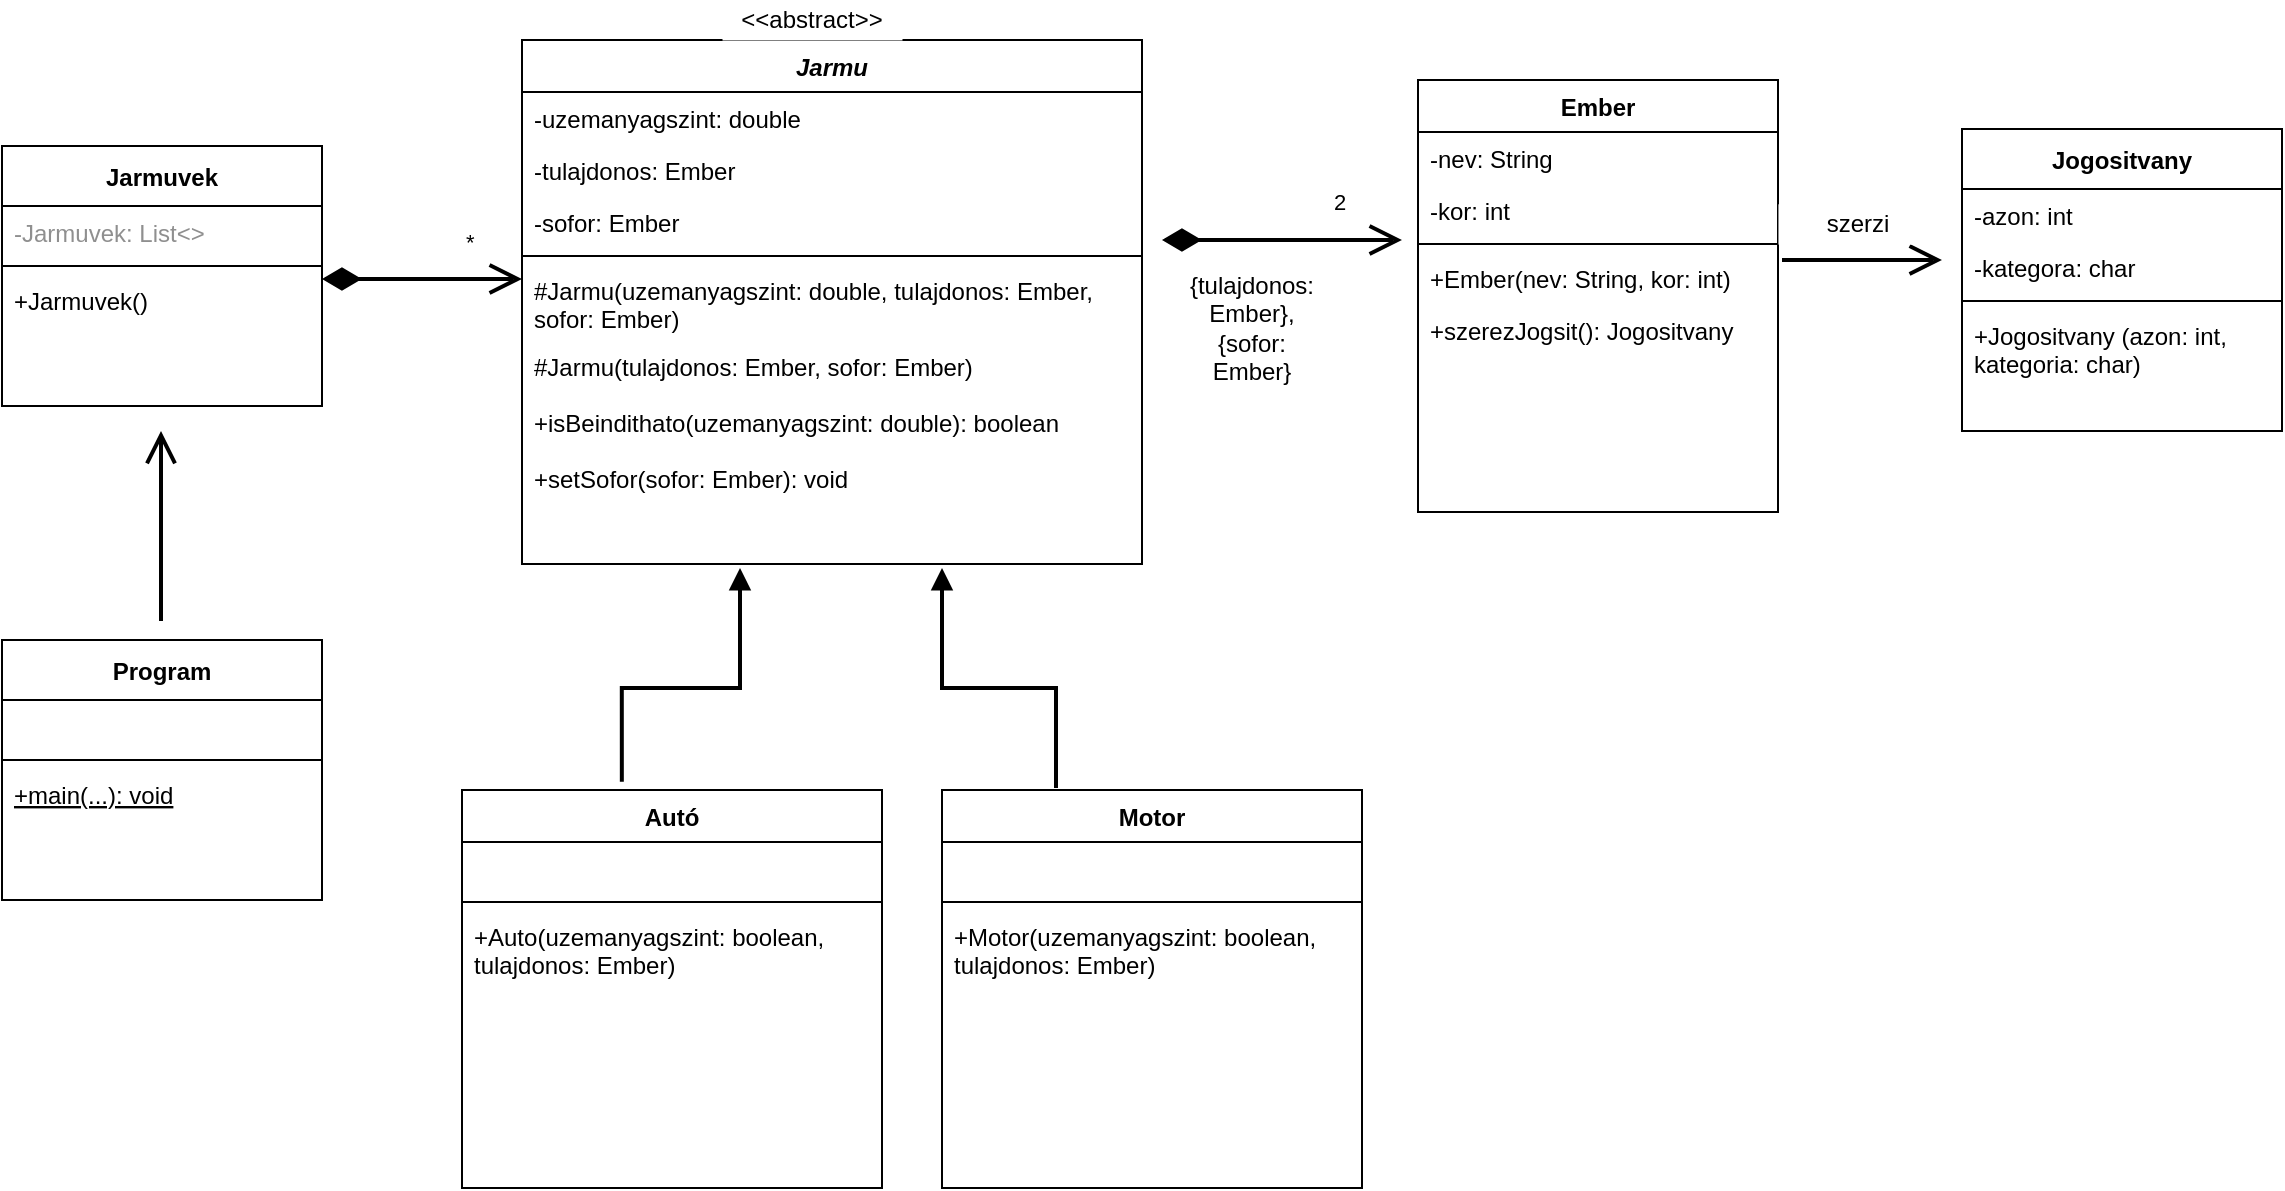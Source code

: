 <mxfile version="15.9.6" type="device"><diagram id="C5RBs43oDa-KdzZeNtuy" name="Page-1"><mxGraphModel dx="1382" dy="764" grid="1" gridSize="10" guides="1" tooltips="1" connect="1" arrows="1" fold="1" page="1" pageScale="1" pageWidth="1200" pageHeight="1600" math="0" shadow="0"><root><mxCell id="WIyWlLk6GJQsqaUBKTNV-0"/><mxCell id="WIyWlLk6GJQsqaUBKTNV-1" parent="WIyWlLk6GJQsqaUBKTNV-0"/><mxCell id="zkfFHV4jXpPFQw0GAbJ--13" value="Autó" style="swimlane;fontStyle=1;align=center;verticalAlign=top;childLayout=stackLayout;horizontal=1;startSize=26;horizontalStack=0;resizeParent=1;resizeLast=0;collapsible=1;marginBottom=0;rounded=0;shadow=0;strokeWidth=1;" parent="WIyWlLk6GJQsqaUBKTNV-1" vertex="1"><mxGeometry x="250" y="505" width="210" height="199" as="geometry"><mxRectangle x="340" y="380" width="170" height="26" as="alternateBounds"/></mxGeometry></mxCell><mxCell id="zkfFHV4jXpPFQw0GAbJ--14" value=" " style="text;align=left;verticalAlign=top;spacingLeft=4;spacingRight=4;overflow=hidden;rotatable=0;points=[[0,0.5],[1,0.5]];portConstraint=eastwest;" parent="zkfFHV4jXpPFQw0GAbJ--13" vertex="1"><mxGeometry y="26" width="210" height="26" as="geometry"/></mxCell><mxCell id="zkfFHV4jXpPFQw0GAbJ--15" value="" style="line;html=1;strokeWidth=1;align=left;verticalAlign=middle;spacingTop=-1;spacingLeft=3;spacingRight=3;rotatable=0;labelPosition=right;points=[];portConstraint=eastwest;" parent="zkfFHV4jXpPFQw0GAbJ--13" vertex="1"><mxGeometry y="52" width="210" height="8" as="geometry"/></mxCell><mxCell id="_UjKibsfjI-LMiq4lt79-25" value="+Auto(uzemanyagszint: boolean, &#10;tulajdonos: Ember)" style="text;align=left;verticalAlign=top;spacingLeft=4;spacingRight=4;overflow=hidden;rotatable=0;points=[[0,0.5],[1,0.5]];portConstraint=eastwest;" vertex="1" parent="zkfFHV4jXpPFQw0GAbJ--13"><mxGeometry y="60" width="210" height="48" as="geometry"/></mxCell><mxCell id="zkfFHV4jXpPFQw0GAbJ--17" value="Jarmu" style="swimlane;fontStyle=3;align=center;verticalAlign=top;childLayout=stackLayout;horizontal=1;startSize=26;horizontalStack=0;resizeParent=1;resizeLast=0;collapsible=1;marginBottom=0;rounded=0;shadow=0;strokeWidth=1;" parent="WIyWlLk6GJQsqaUBKTNV-1" vertex="1"><mxGeometry x="280" y="130" width="310" height="262" as="geometry"><mxRectangle x="550" y="140" width="160" height="26" as="alternateBounds"/></mxGeometry></mxCell><mxCell id="zkfFHV4jXpPFQw0GAbJ--18" value="-uzemanyagszint: double" style="text;align=left;verticalAlign=top;spacingLeft=4;spacingRight=4;overflow=hidden;rotatable=0;points=[[0,0.5],[1,0.5]];portConstraint=eastwest;" parent="zkfFHV4jXpPFQw0GAbJ--17" vertex="1"><mxGeometry y="26" width="310" height="26" as="geometry"/></mxCell><mxCell id="_UjKibsfjI-LMiq4lt79-12" value="-tulajdonos: Ember" style="text;align=left;verticalAlign=top;spacingLeft=4;spacingRight=4;overflow=hidden;rotatable=0;points=[[0,0.5],[1,0.5]];portConstraint=eastwest;" vertex="1" parent="zkfFHV4jXpPFQw0GAbJ--17"><mxGeometry y="52" width="310" height="26" as="geometry"/></mxCell><mxCell id="_UjKibsfjI-LMiq4lt79-13" value="-sofor: Ember" style="text;align=left;verticalAlign=top;spacingLeft=4;spacingRight=4;overflow=hidden;rotatable=0;points=[[0,0.5],[1,0.5]];portConstraint=eastwest;" vertex="1" parent="zkfFHV4jXpPFQw0GAbJ--17"><mxGeometry y="78" width="310" height="26" as="geometry"/></mxCell><mxCell id="zkfFHV4jXpPFQw0GAbJ--23" value="" style="line;html=1;strokeWidth=1;align=left;verticalAlign=middle;spacingTop=-1;spacingLeft=3;spacingRight=3;rotatable=0;labelPosition=right;points=[];portConstraint=eastwest;" parent="zkfFHV4jXpPFQw0GAbJ--17" vertex="1"><mxGeometry y="104" width="310" height="8" as="geometry"/></mxCell><mxCell id="_UjKibsfjI-LMiq4lt79-27" value="#Jarmu(uzemanyagszint: double, tulajdonos: Ember, &#10;sofor: Ember)" style="text;align=left;verticalAlign=top;spacingLeft=4;spacingRight=4;overflow=hidden;rotatable=0;points=[[0,0.5],[1,0.5]];portConstraint=eastwest;" vertex="1" parent="zkfFHV4jXpPFQw0GAbJ--17"><mxGeometry y="112" width="310" height="38" as="geometry"/></mxCell><mxCell id="_UjKibsfjI-LMiq4lt79-45" value="#Jarmu(tulajdonos: Ember, sofor: Ember)" style="text;align=left;verticalAlign=top;spacingLeft=4;spacingRight=4;overflow=hidden;rotatable=0;points=[[0,0.5],[1,0.5]];portConstraint=eastwest;" vertex="1" parent="zkfFHV4jXpPFQw0GAbJ--17"><mxGeometry y="150" width="310" height="28" as="geometry"/></mxCell><mxCell id="_UjKibsfjI-LMiq4lt79-21" value="+isBeindithato(uzemanyagszint: double): boolean" style="text;align=left;verticalAlign=top;spacingLeft=4;spacingRight=4;overflow=hidden;rotatable=0;points=[[0,0.5],[1,0.5]];portConstraint=eastwest;" vertex="1" parent="zkfFHV4jXpPFQw0GAbJ--17"><mxGeometry y="178" width="310" height="28" as="geometry"/></mxCell><mxCell id="_UjKibsfjI-LMiq4lt79-22" value="+setSofor(sofor: Ember): void" style="text;align=left;verticalAlign=top;spacingLeft=4;spacingRight=4;overflow=hidden;rotatable=0;points=[[0,0.5],[1,0.5]];portConstraint=eastwest;" vertex="1" parent="zkfFHV4jXpPFQw0GAbJ--17"><mxGeometry y="206" width="310" height="28" as="geometry"/></mxCell><mxCell id="Ft8aALuZPCr2gleEKOsg-29" value="&amp;lt;&amp;lt;abstract&amp;gt;&amp;gt;" style="rounded=0;whiteSpace=wrap;html=1;fontColor=#000000;strokeWidth=0;fillColor=default;gradientColor=none;strokeColor=none;" parent="WIyWlLk6GJQsqaUBKTNV-1" vertex="1"><mxGeometry x="380" y="110" width="90" height="20" as="geometry"/></mxCell><mxCell id="Ft8aALuZPCr2gleEKOsg-30" value="{tulajdonos: Ember}, {sofor: Ember}" style="rounded=0;whiteSpace=wrap;html=1;fontColor=#000000;strokeWidth=0;fillColor=default;gradientColor=none;strokeColor=none;" parent="WIyWlLk6GJQsqaUBKTNV-1" vertex="1"><mxGeometry x="615" y="259" width="60" height="30" as="geometry"/></mxCell><mxCell id="Ft8aALuZPCr2gleEKOsg-60" value="" style="endArrow=block;endFill=1;html=1;edgeStyle=orthogonalEdgeStyle;align=left;verticalAlign=top;rounded=0;fontColor=#A3A3A3;exitX=0.444;exitY=-0.016;exitDx=0;exitDy=0;exitPerimeter=0;strokeWidth=2;" parent="WIyWlLk6GJQsqaUBKTNV-1" edge="1"><mxGeometry x="-1" relative="1" as="geometry"><mxPoint x="329.92" y="500.928" as="sourcePoint"/><mxPoint x="389" y="394" as="targetPoint"/><Array as="points"><mxPoint x="330" y="454"/><mxPoint x="389" y="454"/></Array></mxGeometry></mxCell><mxCell id="Ft8aALuZPCr2gleEKOsg-62" value="" style="endArrow=block;endFill=1;html=1;edgeStyle=orthogonalEdgeStyle;align=left;verticalAlign=top;rounded=0;fontColor=#A3A3A3;strokeWidth=2;" parent="WIyWlLk6GJQsqaUBKTNV-1" edge="1"><mxGeometry x="-1" relative="1" as="geometry"><mxPoint x="547" y="504" as="sourcePoint"/><mxPoint x="490" y="394" as="targetPoint"/><Array as="points"><mxPoint x="547" y="454"/><mxPoint x="490" y="454"/></Array></mxGeometry></mxCell><mxCell id="zkfFHV4jXpPFQw0GAbJ--6" value="Program" style="swimlane;fontStyle=1;align=center;verticalAlign=middle;childLayout=stackLayout;horizontal=1;startSize=30;horizontalStack=0;resizeParent=1;resizeLast=0;collapsible=1;marginBottom=0;rounded=0;shadow=0;strokeWidth=1;labelPosition=center;verticalLabelPosition=middle;" parent="WIyWlLk6GJQsqaUBKTNV-1" vertex="1"><mxGeometry x="20" y="430" width="160" height="130" as="geometry"><mxRectangle x="130" y="380" width="160" height="26" as="alternateBounds"/></mxGeometry></mxCell><mxCell id="zkfFHV4jXpPFQw0GAbJ--8" value="&#10;  " style="text;align=left;verticalAlign=top;spacingLeft=4;spacingRight=4;overflow=hidden;rotatable=0;points=[[0,0.5],[1,0.5]];portConstraint=eastwest;rounded=0;shadow=0;html=0;" parent="zkfFHV4jXpPFQw0GAbJ--6" vertex="1"><mxGeometry y="30" width="160" height="26" as="geometry"/></mxCell><mxCell id="zkfFHV4jXpPFQw0GAbJ--9" value="" style="line;html=1;strokeWidth=1;align=left;verticalAlign=middle;spacingTop=-1;spacingLeft=3;spacingRight=3;rotatable=0;labelPosition=right;points=[];portConstraint=eastwest;" parent="zkfFHV4jXpPFQw0GAbJ--6" vertex="1"><mxGeometry y="56" width="160" height="8" as="geometry"/></mxCell><mxCell id="Ft8aALuZPCr2gleEKOsg-49" value="+main(...): void" style="text;align=left;verticalAlign=top;spacingLeft=4;spacingRight=4;overflow=hidden;rotatable=0;points=[[0,0.5],[1,0.5]];portConstraint=eastwest;fontStyle=4" parent="zkfFHV4jXpPFQw0GAbJ--6" vertex="1"><mxGeometry y="64" width="160" height="26" as="geometry"/></mxCell><mxCell id="Ft8aALuZPCr2gleEKOsg-1" value="" style="endArrow=open;endFill=1;endSize=12;html=1;rounded=0;strokeWidth=2;" parent="WIyWlLk6GJQsqaUBKTNV-1" edge="1"><mxGeometry width="160" relative="1" as="geometry"><mxPoint x="99.5" y="420.5" as="sourcePoint"/><mxPoint x="99.5" y="325.5" as="targetPoint"/></mxGeometry></mxCell><mxCell id="Ft8aALuZPCr2gleEKOsg-28" value="2" style="endArrow=open;html=1;endSize=12;startArrow=diamondThin;startSize=14;startFill=1;edgeStyle=orthogonalEdgeStyle;align=left;verticalAlign=bottom;rounded=0;fontColor=#000000;strokeWidth=2;" parent="WIyWlLk6GJQsqaUBKTNV-1" edge="1"><mxGeometry x="0.4" y="10" relative="1" as="geometry"><mxPoint x="600" y="230" as="sourcePoint"/><mxPoint x="720" y="230" as="targetPoint"/><mxPoint as="offset"/></mxGeometry></mxCell><mxCell id="_UjKibsfjI-LMiq4lt79-0" value="Ember" style="swimlane;fontStyle=1;align=center;verticalAlign=top;childLayout=stackLayout;horizontal=1;startSize=26;horizontalStack=0;resizeParent=1;resizeLast=0;collapsible=1;marginBottom=0;rounded=0;shadow=0;strokeWidth=1;" vertex="1" parent="WIyWlLk6GJQsqaUBKTNV-1"><mxGeometry x="728" y="150" width="180" height="216" as="geometry"><mxRectangle x="340" y="380" width="170" height="26" as="alternateBounds"/></mxGeometry></mxCell><mxCell id="_UjKibsfjI-LMiq4lt79-1" value="-nev: String" style="text;align=left;verticalAlign=top;spacingLeft=4;spacingRight=4;overflow=hidden;rotatable=0;points=[[0,0.5],[1,0.5]];portConstraint=eastwest;" vertex="1" parent="_UjKibsfjI-LMiq4lt79-0"><mxGeometry y="26" width="180" height="26" as="geometry"/></mxCell><mxCell id="_UjKibsfjI-LMiq4lt79-36" value="-kor: int" style="text;align=left;verticalAlign=top;spacingLeft=4;spacingRight=4;overflow=hidden;rotatable=0;points=[[0,0.5],[1,0.5]];portConstraint=eastwest;" vertex="1" parent="_UjKibsfjI-LMiq4lt79-0"><mxGeometry y="52" width="180" height="26" as="geometry"/></mxCell><mxCell id="_UjKibsfjI-LMiq4lt79-3" value="" style="line;html=1;strokeWidth=1;align=left;verticalAlign=middle;spacingTop=-1;spacingLeft=3;spacingRight=3;rotatable=0;labelPosition=right;points=[];portConstraint=eastwest;" vertex="1" parent="_UjKibsfjI-LMiq4lt79-0"><mxGeometry y="78" width="180" height="8" as="geometry"/></mxCell><mxCell id="_UjKibsfjI-LMiq4lt79-5" value="+Ember(nev: String, kor: int)" style="text;align=left;verticalAlign=top;spacingLeft=4;spacingRight=4;overflow=hidden;rotatable=0;points=[[0,0.5],[1,0.5]];portConstraint=eastwest;" vertex="1" parent="_UjKibsfjI-LMiq4lt79-0"><mxGeometry y="86" width="180" height="26" as="geometry"/></mxCell><mxCell id="_UjKibsfjI-LMiq4lt79-6" value="+szerezJogsit(): Jogositvany" style="text;align=left;verticalAlign=top;spacingLeft=4;spacingRight=4;overflow=hidden;rotatable=0;points=[[0,0.5],[1,0.5]];portConstraint=eastwest;" vertex="1" parent="_UjKibsfjI-LMiq4lt79-0"><mxGeometry y="112" width="180" height="26" as="geometry"/></mxCell><mxCell id="_UjKibsfjI-LMiq4lt79-7" value="Jogositvany" style="swimlane;fontStyle=1;align=center;verticalAlign=middle;childLayout=stackLayout;horizontal=1;startSize=30;horizontalStack=0;resizeParent=1;resizeLast=0;collapsible=1;marginBottom=0;rounded=0;shadow=0;strokeWidth=1;labelPosition=center;verticalLabelPosition=middle;" vertex="1" parent="WIyWlLk6GJQsqaUBKTNV-1"><mxGeometry x="1000" y="174.5" width="160" height="151" as="geometry"><mxRectangle x="130" y="380" width="160" height="26" as="alternateBounds"/></mxGeometry></mxCell><mxCell id="_UjKibsfjI-LMiq4lt79-8" value="-azon: int" style="text;align=left;verticalAlign=top;spacingLeft=4;spacingRight=4;overflow=hidden;rotatable=0;points=[[0,0.5],[1,0.5]];portConstraint=eastwest;rounded=0;shadow=0;html=0;" vertex="1" parent="_UjKibsfjI-LMiq4lt79-7"><mxGeometry y="30" width="160" height="26" as="geometry"/></mxCell><mxCell id="_UjKibsfjI-LMiq4lt79-28" value="-kategora: char" style="text;align=left;verticalAlign=top;spacingLeft=4;spacingRight=4;overflow=hidden;rotatable=0;points=[[0,0.5],[1,0.5]];portConstraint=eastwest;rounded=0;shadow=0;html=0;" vertex="1" parent="_UjKibsfjI-LMiq4lt79-7"><mxGeometry y="56" width="160" height="26" as="geometry"/></mxCell><mxCell id="_UjKibsfjI-LMiq4lt79-9" value="" style="line;html=1;strokeWidth=1;align=left;verticalAlign=middle;spacingTop=-1;spacingLeft=3;spacingRight=3;rotatable=0;labelPosition=right;points=[];portConstraint=eastwest;" vertex="1" parent="_UjKibsfjI-LMiq4lt79-7"><mxGeometry y="82" width="160" height="8" as="geometry"/></mxCell><mxCell id="_UjKibsfjI-LMiq4lt79-29" value="+Jogositvany (azon: int, &#10;kategoria: char)" style="text;align=left;verticalAlign=top;spacingLeft=4;spacingRight=4;overflow=hidden;rotatable=0;points=[[0,0.5],[1,0.5]];portConstraint=eastwest;rounded=0;shadow=0;html=0;" vertex="1" parent="_UjKibsfjI-LMiq4lt79-7"><mxGeometry y="90" width="160" height="40" as="geometry"/></mxCell><mxCell id="_UjKibsfjI-LMiq4lt79-30" value="Motor" style="swimlane;fontStyle=1;align=center;verticalAlign=top;childLayout=stackLayout;horizontal=1;startSize=26;horizontalStack=0;resizeParent=1;resizeLast=0;collapsible=1;marginBottom=0;rounded=0;shadow=0;strokeWidth=1;" vertex="1" parent="WIyWlLk6GJQsqaUBKTNV-1"><mxGeometry x="490" y="505" width="210" height="199" as="geometry"><mxRectangle x="340" y="380" width="170" height="26" as="alternateBounds"/></mxGeometry></mxCell><mxCell id="_UjKibsfjI-LMiq4lt79-31" value=" " style="text;align=left;verticalAlign=top;spacingLeft=4;spacingRight=4;overflow=hidden;rotatable=0;points=[[0,0.5],[1,0.5]];portConstraint=eastwest;" vertex="1" parent="_UjKibsfjI-LMiq4lt79-30"><mxGeometry y="26" width="210" height="26" as="geometry"/></mxCell><mxCell id="_UjKibsfjI-LMiq4lt79-32" value="" style="line;html=1;strokeWidth=1;align=left;verticalAlign=middle;spacingTop=-1;spacingLeft=3;spacingRight=3;rotatable=0;labelPosition=right;points=[];portConstraint=eastwest;" vertex="1" parent="_UjKibsfjI-LMiq4lt79-30"><mxGeometry y="52" width="210" height="8" as="geometry"/></mxCell><mxCell id="_UjKibsfjI-LMiq4lt79-33" value="+Motor(uzemanyagszint: boolean, &#10;tulajdonos: Ember)" style="text;align=left;verticalAlign=top;spacingLeft=4;spacingRight=4;overflow=hidden;rotatable=0;points=[[0,0.5],[1,0.5]];portConstraint=eastwest;" vertex="1" parent="_UjKibsfjI-LMiq4lt79-30"><mxGeometry y="60" width="210" height="48" as="geometry"/></mxCell><mxCell id="_UjKibsfjI-LMiq4lt79-34" value="" style="endArrow=open;endFill=1;endSize=12;html=1;rounded=0;strokeWidth=2;" edge="1" parent="WIyWlLk6GJQsqaUBKTNV-1"><mxGeometry width="160" relative="1" as="geometry"><mxPoint x="910" y="240" as="sourcePoint"/><mxPoint x="990" y="240" as="targetPoint"/></mxGeometry></mxCell><mxCell id="_UjKibsfjI-LMiq4lt79-35" value="szerzi" style="rounded=0;whiteSpace=wrap;html=1;strokeWidth=0;strokeColor=#FFFFFF;" vertex="1" parent="WIyWlLk6GJQsqaUBKTNV-1"><mxGeometry x="908" y="212" width="80" height="20" as="geometry"/></mxCell><mxCell id="_UjKibsfjI-LMiq4lt79-39" value="Jarmuvek" style="swimlane;fontStyle=1;align=center;verticalAlign=middle;childLayout=stackLayout;horizontal=1;startSize=30;horizontalStack=0;resizeParent=1;resizeLast=0;collapsible=1;marginBottom=0;rounded=0;shadow=0;strokeWidth=1;labelPosition=center;verticalLabelPosition=middle;" vertex="1" parent="WIyWlLk6GJQsqaUBKTNV-1"><mxGeometry x="20" y="183" width="160" height="130" as="geometry"><mxRectangle x="130" y="380" width="160" height="26" as="alternateBounds"/></mxGeometry></mxCell><mxCell id="_UjKibsfjI-LMiq4lt79-40" value="-Jarmuvek: List&lt;&gt;" style="text;align=left;verticalAlign=top;spacingLeft=4;spacingRight=4;overflow=hidden;rotatable=0;points=[[0,0.5],[1,0.5]];portConstraint=eastwest;rounded=0;shadow=0;html=0;fontColor=#8F8F8F;" vertex="1" parent="_UjKibsfjI-LMiq4lt79-39"><mxGeometry y="30" width="160" height="26" as="geometry"/></mxCell><mxCell id="_UjKibsfjI-LMiq4lt79-41" value="" style="line;html=1;strokeWidth=1;align=left;verticalAlign=middle;spacingTop=-1;spacingLeft=3;spacingRight=3;rotatable=0;labelPosition=right;points=[];portConstraint=eastwest;" vertex="1" parent="_UjKibsfjI-LMiq4lt79-39"><mxGeometry y="56" width="160" height="8" as="geometry"/></mxCell><mxCell id="_UjKibsfjI-LMiq4lt79-42" value="+Jarmuvek()" style="text;align=left;verticalAlign=top;spacingLeft=4;spacingRight=4;overflow=hidden;rotatable=0;points=[[0,0.5],[1,0.5]];portConstraint=eastwest;fontStyle=0" vertex="1" parent="_UjKibsfjI-LMiq4lt79-39"><mxGeometry y="64" width="160" height="26" as="geometry"/></mxCell><mxCell id="_UjKibsfjI-LMiq4lt79-44" value="*" style="endArrow=open;html=1;endSize=12;startArrow=diamondThin;startSize=14;startFill=1;edgeStyle=orthogonalEdgeStyle;align=left;verticalAlign=bottom;rounded=0;fontColor=#000000;strokeWidth=2;" edge="1" parent="WIyWlLk6GJQsqaUBKTNV-1"><mxGeometry x="0.4" y="10" relative="1" as="geometry"><mxPoint x="180" y="249.5" as="sourcePoint"/><mxPoint x="280" y="249.5" as="targetPoint"/><mxPoint as="offset"/></mxGeometry></mxCell></root></mxGraphModel></diagram></mxfile>